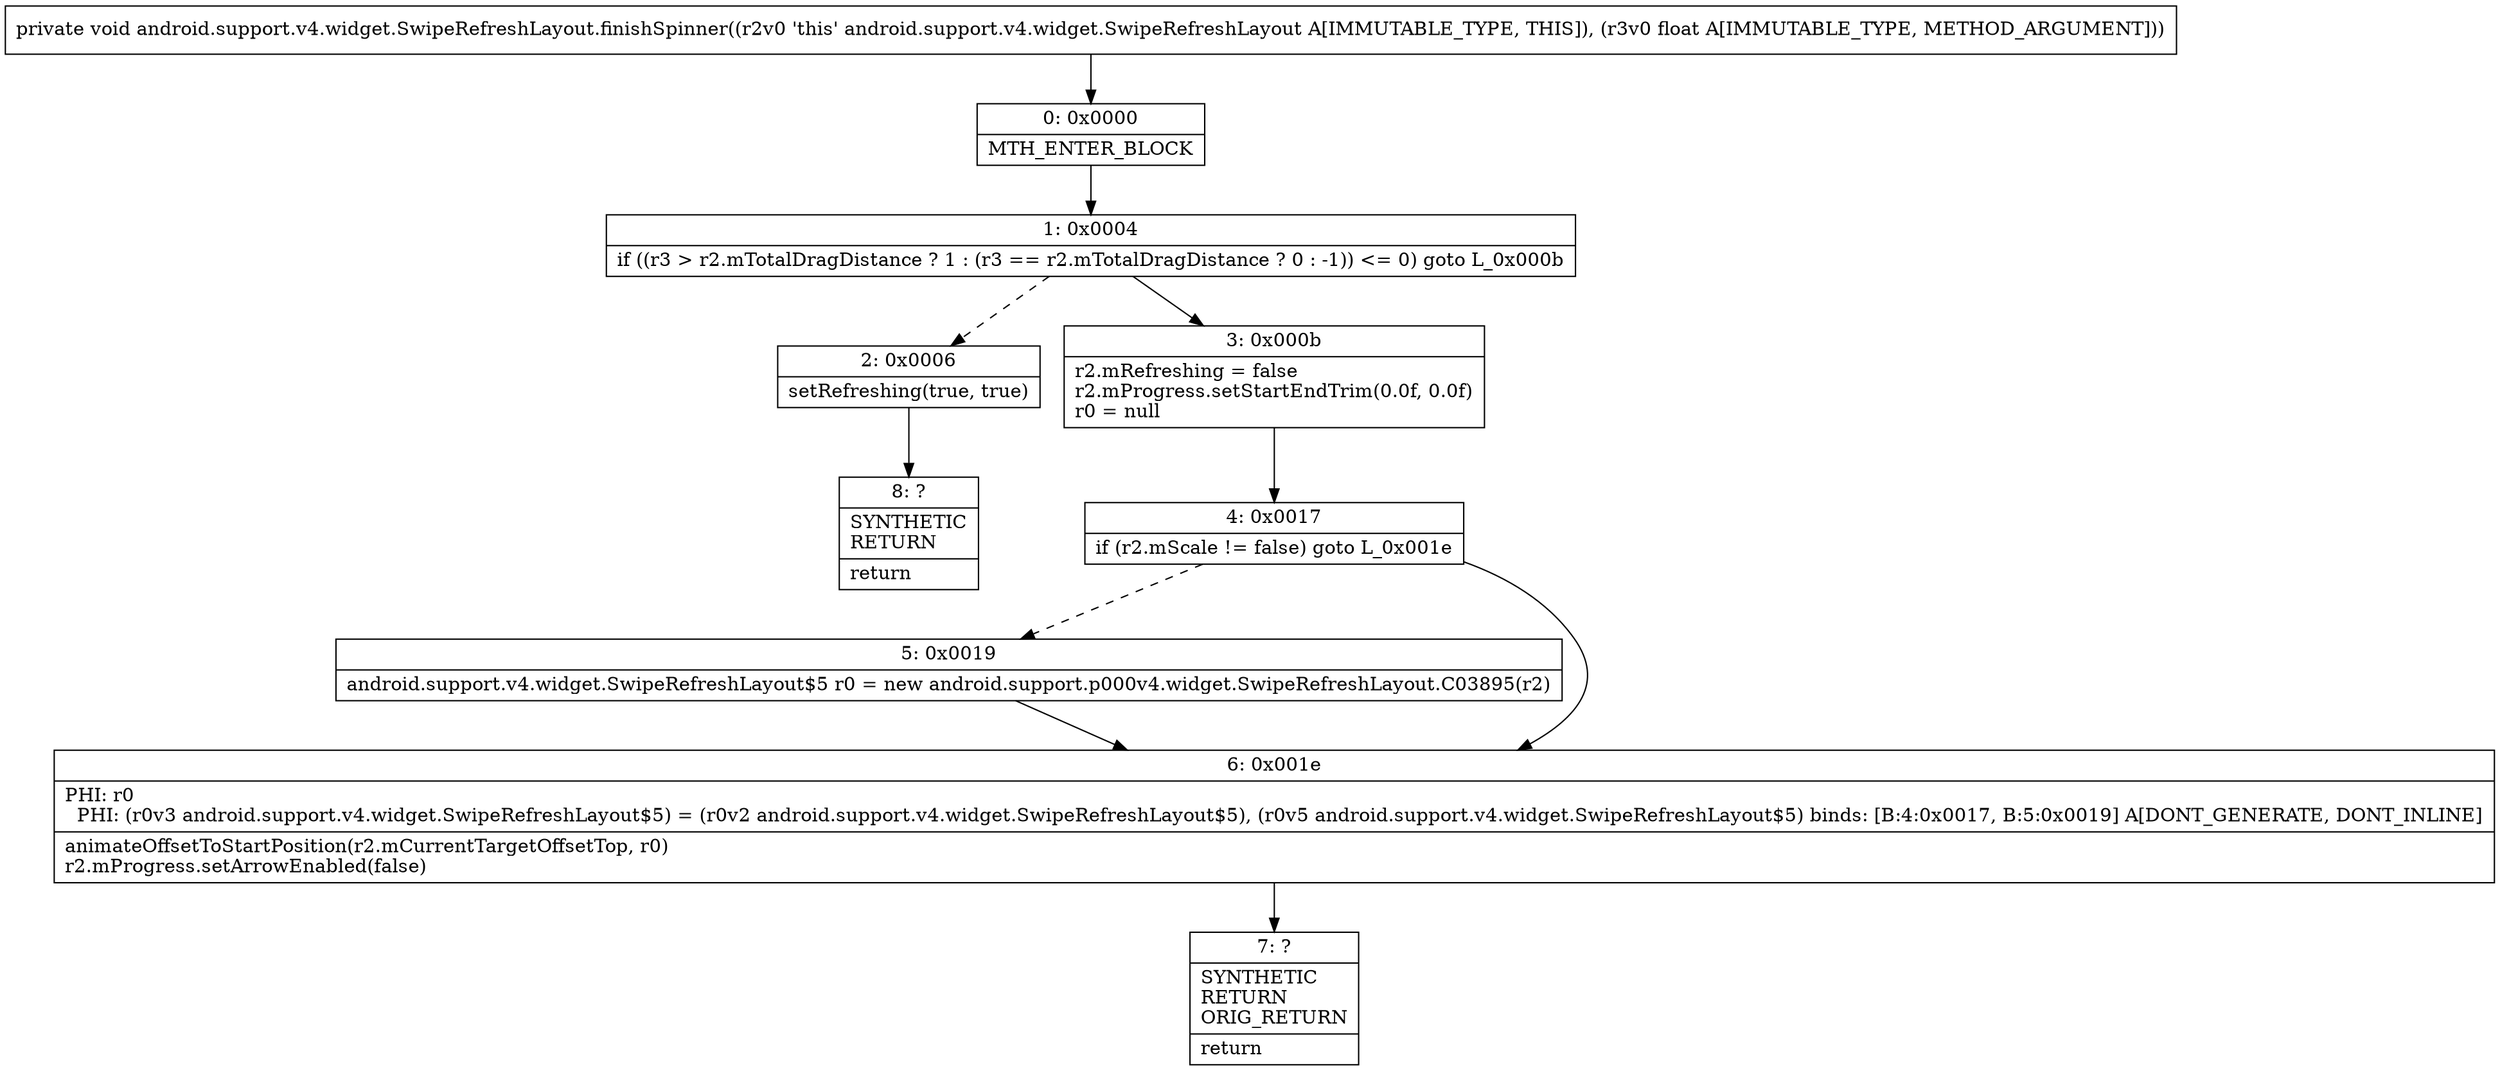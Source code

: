 digraph "CFG forandroid.support.v4.widget.SwipeRefreshLayout.finishSpinner(F)V" {
Node_0 [shape=record,label="{0\:\ 0x0000|MTH_ENTER_BLOCK\l}"];
Node_1 [shape=record,label="{1\:\ 0x0004|if ((r3 \> r2.mTotalDragDistance ? 1 : (r3 == r2.mTotalDragDistance ? 0 : \-1)) \<= 0) goto L_0x000b\l}"];
Node_2 [shape=record,label="{2\:\ 0x0006|setRefreshing(true, true)\l}"];
Node_3 [shape=record,label="{3\:\ 0x000b|r2.mRefreshing = false\lr2.mProgress.setStartEndTrim(0.0f, 0.0f)\lr0 = null\l}"];
Node_4 [shape=record,label="{4\:\ 0x0017|if (r2.mScale != false) goto L_0x001e\l}"];
Node_5 [shape=record,label="{5\:\ 0x0019|android.support.v4.widget.SwipeRefreshLayout$5 r0 = new android.support.p000v4.widget.SwipeRefreshLayout.C03895(r2)\l}"];
Node_6 [shape=record,label="{6\:\ 0x001e|PHI: r0 \l  PHI: (r0v3 android.support.v4.widget.SwipeRefreshLayout$5) = (r0v2 android.support.v4.widget.SwipeRefreshLayout$5), (r0v5 android.support.v4.widget.SwipeRefreshLayout$5) binds: [B:4:0x0017, B:5:0x0019] A[DONT_GENERATE, DONT_INLINE]\l|animateOffsetToStartPosition(r2.mCurrentTargetOffsetTop, r0)\lr2.mProgress.setArrowEnabled(false)\l}"];
Node_7 [shape=record,label="{7\:\ ?|SYNTHETIC\lRETURN\lORIG_RETURN\l|return\l}"];
Node_8 [shape=record,label="{8\:\ ?|SYNTHETIC\lRETURN\l|return\l}"];
MethodNode[shape=record,label="{private void android.support.v4.widget.SwipeRefreshLayout.finishSpinner((r2v0 'this' android.support.v4.widget.SwipeRefreshLayout A[IMMUTABLE_TYPE, THIS]), (r3v0 float A[IMMUTABLE_TYPE, METHOD_ARGUMENT])) }"];
MethodNode -> Node_0;
Node_0 -> Node_1;
Node_1 -> Node_2[style=dashed];
Node_1 -> Node_3;
Node_2 -> Node_8;
Node_3 -> Node_4;
Node_4 -> Node_5[style=dashed];
Node_4 -> Node_6;
Node_5 -> Node_6;
Node_6 -> Node_7;
}

